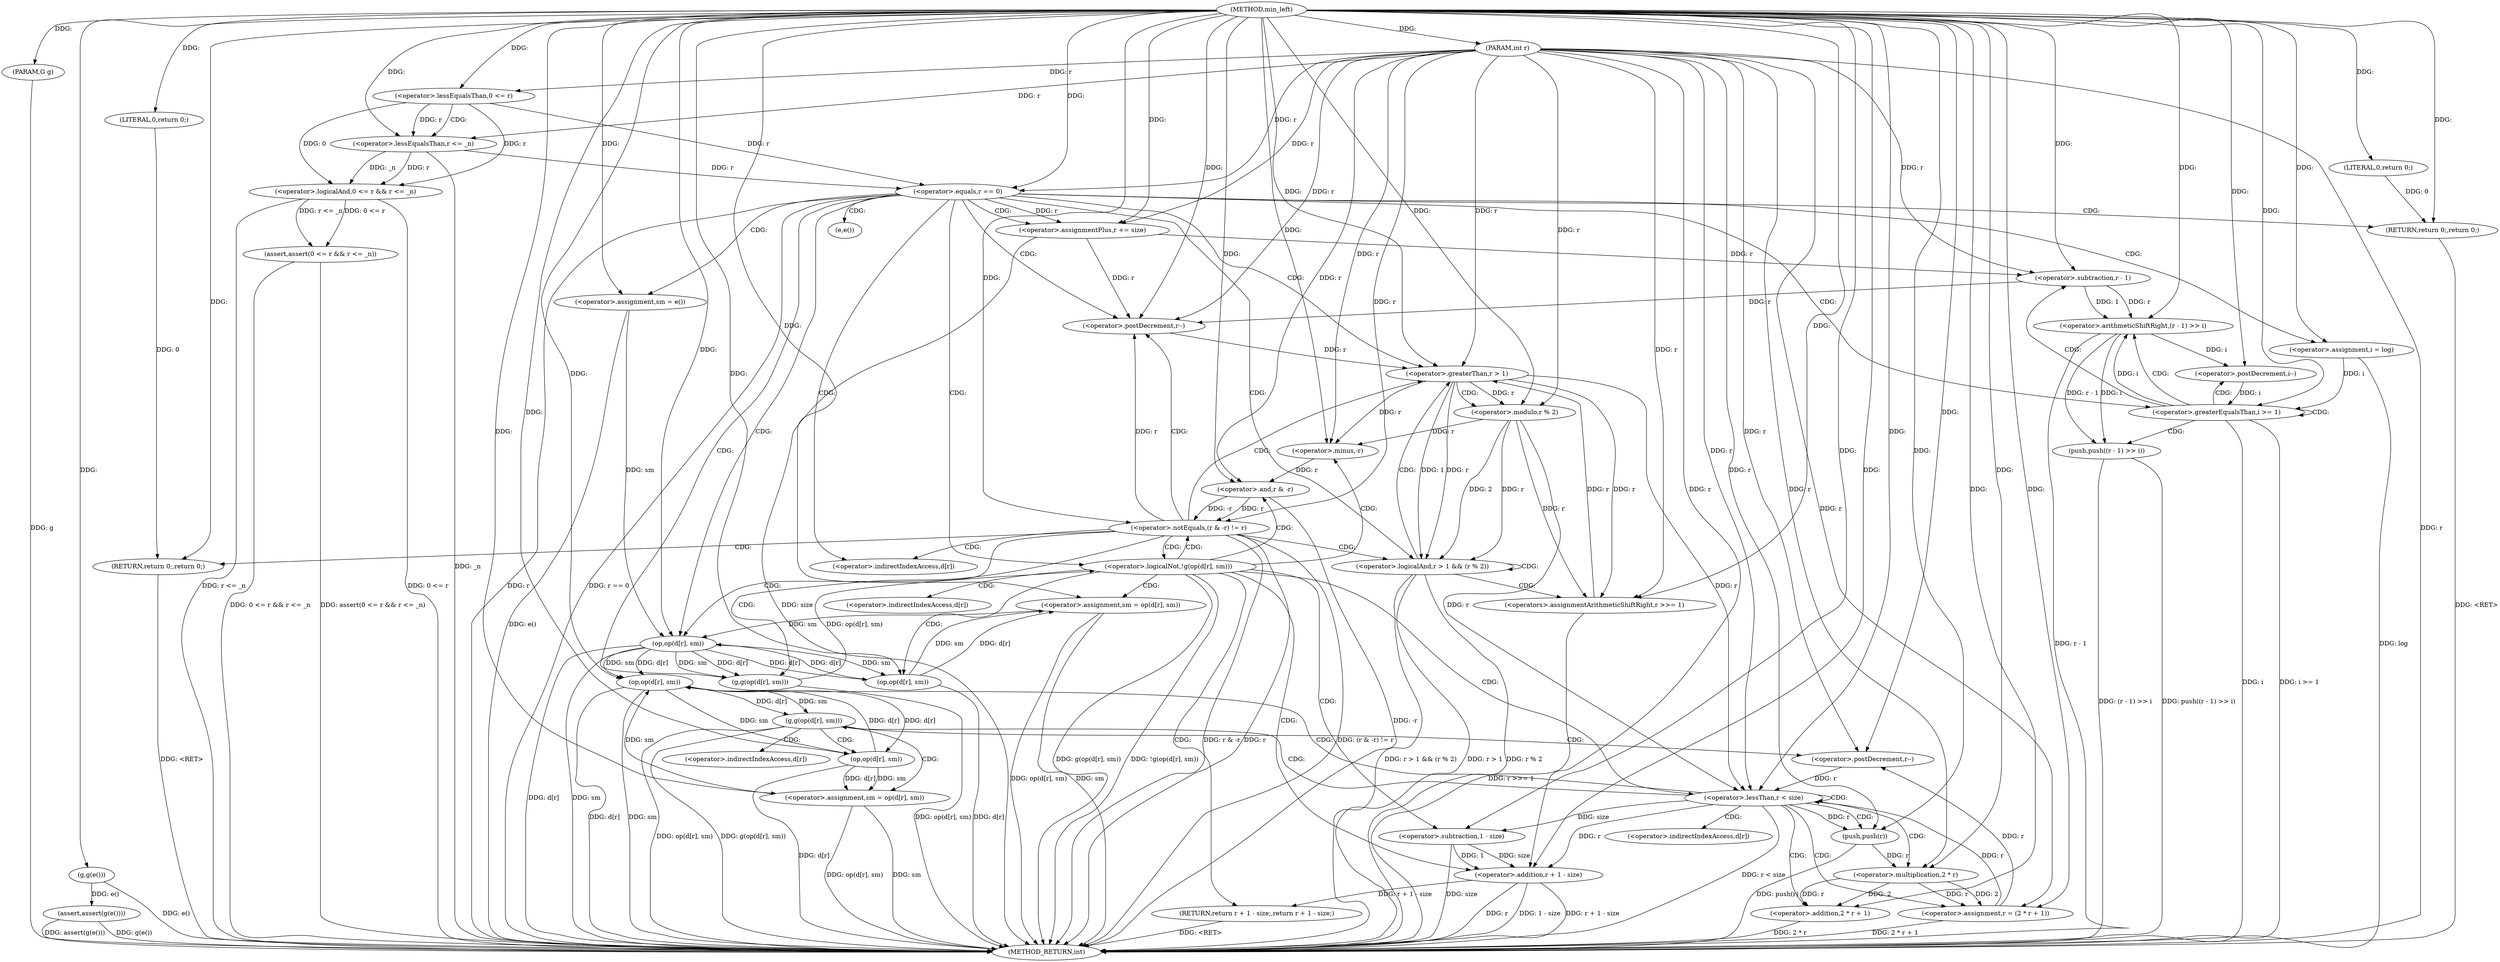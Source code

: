 digraph "min_left" {  
"1003749" [label = "(METHOD,min_left)" ]
"1003869" [label = "(METHOD_RETURN,int)" ]
"1003750" [label = "(PARAM,int r)" ]
"1003751" [label = "(PARAM,G g)" ]
"1003753" [label = "(assert,assert(0 <= r && r <= _n))" ]
"1003761" [label = "(assert,assert(g(e())))" ]
"1003770" [label = "(<operator>.assignmentPlus,r += size)" ]
"1003790" [label = "(<operator>.assignment,sm = e())" ]
"1003867" [label = "(RETURN,return 0;,return 0;)" ]
"1003765" [label = "(<operator>.equals,r == 0)" ]
"1003768" [label = "(RETURN,return 0;,return 0;)" ]
"1003775" [label = "(<operator>.assignment,i = log)" ]
"1003778" [label = "(<operator>.greaterEqualsThan,i >= 1)" ]
"1003781" [label = "(<operator>.postDecrement,i--)" ]
"1003783" [label = "(push,push((r - 1) >> i))" ]
"1003861" [label = "(<operator>.notEquals,(r & -r) != r)" ]
"1003868" [label = "(LITERAL,0,return 0;)" ]
"1003754" [label = "(<operator>.logicalAnd,0 <= r && r <= _n)" ]
"1003762" [label = "(g,g(e()))" ]
"1003769" [label = "(LITERAL,0,return 0;)" ]
"1003795" [label = "(<operator>.postDecrement,r--)" ]
"1003854" [label = "(<operator>.assignment,sm = op(d[r], sm))" ]
"1003755" [label = "(<operator>.lessEqualsThan,0 <= r)" ]
"1003758" [label = "(<operator>.lessEqualsThan,r <= _n)" ]
"1003784" [label = "(<operator>.arithmeticShiftRight,(r - 1) >> i)" ]
"1003798" [label = "(<operator>.logicalAnd,r > 1 && (r % 2))" ]
"1003805" [label = "(<operators>.assignmentArithmeticShiftRight,r >>= 1)" ]
"1003809" [label = "(<operator>.logicalNot,!g(op(d[r], sm)))" ]
"1003862" [label = "(<operator>.and,r & -r)" ]
"1003785" [label = "(<operator>.subtraction,r - 1)" ]
"1003848" [label = "(RETURN,return r + 1 - size;,return r + 1 - size;)" ]
"1003856" [label = "(op,op(d[r], sm))" ]
"1003864" [label = "(<operator>.minus,-r)" ]
"1003799" [label = "(<operator>.greaterThan,r > 1)" ]
"1003802" [label = "(<operator>.modulo,r % 2)" ]
"1003810" [label = "(g,g(op(d[r], sm)))" ]
"1003818" [label = "(<operator>.lessThan,r < size)" ]
"1003849" [label = "(<operator>.addition,r + 1 - size)" ]
"1003811" [label = "(op,op(d[r], sm))" ]
"1003822" [label = "(push,push(r))" ]
"1003824" [label = "(<operator>.assignment,r = (2 * r + 1))" ]
"1003832" [label = "(g,g(op(d[r], sm)))" ]
"1003851" [label = "(<operator>.subtraction,1 - size)" ]
"1003826" [label = "(<operator>.addition,2 * r + 1)" ]
"1003839" [label = "(<operator>.assignment,sm = op(d[r], sm))" ]
"1003846" [label = "(<operator>.postDecrement,r--)" ]
"1003827" [label = "(<operator>.multiplication,2 * r)" ]
"1003833" [label = "(op,op(d[r], sm))" ]
"1003841" [label = "(op,op(d[r], sm))" ]
"1003792" [label = "(e,e())" ]
"1003857" [label = "(<operator>.indirectIndexAccess,d[r])" ]
"1003812" [label = "(<operator>.indirectIndexAccess,d[r])" ]
"1003834" [label = "(<operator>.indirectIndexAccess,d[r])" ]
"1003842" [label = "(<operator>.indirectIndexAccess,d[r])" ]
  "1003867" -> "1003869"  [ label = "DDG: <RET>"] 
  "1003768" -> "1003869"  [ label = "DDG: <RET>"] 
  "1003750" -> "1003869"  [ label = "DDG: r"] 
  "1003751" -> "1003869"  [ label = "DDG: g"] 
  "1003754" -> "1003869"  [ label = "DDG: 0 <= r"] 
  "1003754" -> "1003869"  [ label = "DDG: r <= _n"] 
  "1003753" -> "1003869"  [ label = "DDG: 0 <= r && r <= _n"] 
  "1003753" -> "1003869"  [ label = "DDG: assert(0 <= r && r <= _n)"] 
  "1003762" -> "1003869"  [ label = "DDG: e()"] 
  "1003761" -> "1003869"  [ label = "DDG: g(e())"] 
  "1003761" -> "1003869"  [ label = "DDG: assert(g(e()))"] 
  "1003765" -> "1003869"  [ label = "DDG: r"] 
  "1003765" -> "1003869"  [ label = "DDG: r == 0"] 
  "1003770" -> "1003869"  [ label = "DDG: size"] 
  "1003778" -> "1003869"  [ label = "DDG: i"] 
  "1003778" -> "1003869"  [ label = "DDG: i >= 1"] 
  "1003790" -> "1003869"  [ label = "DDG: e()"] 
  "1003798" -> "1003869"  [ label = "DDG: r > 1"] 
  "1003798" -> "1003869"  [ label = "DDG: r % 2"] 
  "1003798" -> "1003869"  [ label = "DDG: r > 1 && (r % 2)"] 
  "1003811" -> "1003869"  [ label = "DDG: d[r]"] 
  "1003811" -> "1003869"  [ label = "DDG: sm"] 
  "1003810" -> "1003869"  [ label = "DDG: op(d[r], sm)"] 
  "1003809" -> "1003869"  [ label = "DDG: g(op(d[r], sm))"] 
  "1003809" -> "1003869"  [ label = "DDG: !g(op(d[r], sm))"] 
  "1003854" -> "1003869"  [ label = "DDG: sm"] 
  "1003856" -> "1003869"  [ label = "DDG: d[r]"] 
  "1003854" -> "1003869"  [ label = "DDG: op(d[r], sm)"] 
  "1003862" -> "1003869"  [ label = "DDG: -r"] 
  "1003861" -> "1003869"  [ label = "DDG: r & -r"] 
  "1003861" -> "1003869"  [ label = "DDG: r"] 
  "1003861" -> "1003869"  [ label = "DDG: (r & -r) != r"] 
  "1003818" -> "1003869"  [ label = "DDG: r < size"] 
  "1003849" -> "1003869"  [ label = "DDG: r"] 
  "1003851" -> "1003869"  [ label = "DDG: size"] 
  "1003849" -> "1003869"  [ label = "DDG: 1 - size"] 
  "1003849" -> "1003869"  [ label = "DDG: r + 1 - size"] 
  "1003822" -> "1003869"  [ label = "DDG: push(r)"] 
  "1003826" -> "1003869"  [ label = "DDG: 2 * r"] 
  "1003824" -> "1003869"  [ label = "DDG: 2 * r + 1"] 
  "1003833" -> "1003869"  [ label = "DDG: d[r]"] 
  "1003833" -> "1003869"  [ label = "DDG: sm"] 
  "1003832" -> "1003869"  [ label = "DDG: op(d[r], sm)"] 
  "1003832" -> "1003869"  [ label = "DDG: g(op(d[r], sm))"] 
  "1003839" -> "1003869"  [ label = "DDG: sm"] 
  "1003841" -> "1003869"  [ label = "DDG: d[r]"] 
  "1003839" -> "1003869"  [ label = "DDG: op(d[r], sm)"] 
  "1003805" -> "1003869"  [ label = "DDG: r >>= 1"] 
  "1003784" -> "1003869"  [ label = "DDG: r - 1"] 
  "1003783" -> "1003869"  [ label = "DDG: (r - 1) >> i"] 
  "1003783" -> "1003869"  [ label = "DDG: push((r - 1) >> i)"] 
  "1003848" -> "1003869"  [ label = "DDG: <RET>"] 
  "1003758" -> "1003869"  [ label = "DDG: _n"] 
  "1003775" -> "1003869"  [ label = "DDG: log"] 
  "1003749" -> "1003750"  [ label = "DDG: "] 
  "1003749" -> "1003751"  [ label = "DDG: "] 
  "1003749" -> "1003770"  [ label = "DDG: "] 
  "1003749" -> "1003790"  [ label = "DDG: "] 
  "1003868" -> "1003867"  [ label = "DDG: 0"] 
  "1003749" -> "1003867"  [ label = "DDG: "] 
  "1003754" -> "1003753"  [ label = "DDG: r <= _n"] 
  "1003754" -> "1003753"  [ label = "DDG: 0 <= r"] 
  "1003762" -> "1003761"  [ label = "DDG: e()"] 
  "1003769" -> "1003768"  [ label = "DDG: 0"] 
  "1003749" -> "1003768"  [ label = "DDG: "] 
  "1003765" -> "1003770"  [ label = "DDG: r"] 
  "1003750" -> "1003770"  [ label = "DDG: r"] 
  "1003749" -> "1003775"  [ label = "DDG: "] 
  "1003749" -> "1003868"  [ label = "DDG: "] 
  "1003755" -> "1003754"  [ label = "DDG: 0"] 
  "1003755" -> "1003754"  [ label = "DDG: r"] 
  "1003758" -> "1003754"  [ label = "DDG: _n"] 
  "1003758" -> "1003754"  [ label = "DDG: r"] 
  "1003749" -> "1003762"  [ label = "DDG: "] 
  "1003755" -> "1003765"  [ label = "DDG: r"] 
  "1003758" -> "1003765"  [ label = "DDG: r"] 
  "1003750" -> "1003765"  [ label = "DDG: r"] 
  "1003749" -> "1003765"  [ label = "DDG: "] 
  "1003749" -> "1003769"  [ label = "DDG: "] 
  "1003775" -> "1003778"  [ label = "DDG: i"] 
  "1003781" -> "1003778"  [ label = "DDG: i"] 
  "1003749" -> "1003778"  [ label = "DDG: "] 
  "1003784" -> "1003781"  [ label = "DDG: i"] 
  "1003749" -> "1003781"  [ label = "DDG: "] 
  "1003784" -> "1003783"  [ label = "DDG: i"] 
  "1003784" -> "1003783"  [ label = "DDG: r - 1"] 
  "1003856" -> "1003854"  [ label = "DDG: sm"] 
  "1003856" -> "1003854"  [ label = "DDG: d[r]"] 
  "1003862" -> "1003861"  [ label = "DDG: r"] 
  "1003862" -> "1003861"  [ label = "DDG: -r"] 
  "1003750" -> "1003861"  [ label = "DDG: r"] 
  "1003749" -> "1003861"  [ label = "DDG: "] 
  "1003749" -> "1003755"  [ label = "DDG: "] 
  "1003750" -> "1003755"  [ label = "DDG: r"] 
  "1003755" -> "1003758"  [ label = "DDG: r"] 
  "1003750" -> "1003758"  [ label = "DDG: r"] 
  "1003749" -> "1003758"  [ label = "DDG: "] 
  "1003785" -> "1003784"  [ label = "DDG: 1"] 
  "1003785" -> "1003784"  [ label = "DDG: r"] 
  "1003778" -> "1003784"  [ label = "DDG: i"] 
  "1003749" -> "1003784"  [ label = "DDG: "] 
  "1003770" -> "1003795"  [ label = "DDG: r"] 
  "1003861" -> "1003795"  [ label = "DDG: r"] 
  "1003785" -> "1003795"  [ label = "DDG: r"] 
  "1003750" -> "1003795"  [ label = "DDG: r"] 
  "1003749" -> "1003795"  [ label = "DDG: "] 
  "1003749" -> "1003854"  [ label = "DDG: "] 
  "1003864" -> "1003862"  [ label = "DDG: r"] 
  "1003750" -> "1003862"  [ label = "DDG: r"] 
  "1003749" -> "1003862"  [ label = "DDG: "] 
  "1003770" -> "1003785"  [ label = "DDG: r"] 
  "1003750" -> "1003785"  [ label = "DDG: r"] 
  "1003749" -> "1003785"  [ label = "DDG: "] 
  "1003799" -> "1003798"  [ label = "DDG: r"] 
  "1003799" -> "1003798"  [ label = "DDG: 1"] 
  "1003802" -> "1003798"  [ label = "DDG: r"] 
  "1003802" -> "1003798"  [ label = "DDG: 2"] 
  "1003799" -> "1003805"  [ label = "DDG: r"] 
  "1003802" -> "1003805"  [ label = "DDG: r"] 
  "1003750" -> "1003805"  [ label = "DDG: r"] 
  "1003749" -> "1003805"  [ label = "DDG: "] 
  "1003810" -> "1003809"  [ label = "DDG: op(d[r], sm)"] 
  "1003849" -> "1003848"  [ label = "DDG: r + 1 - size"] 
  "1003811" -> "1003856"  [ label = "DDG: d[r]"] 
  "1003811" -> "1003856"  [ label = "DDG: sm"] 
  "1003749" -> "1003856"  [ label = "DDG: "] 
  "1003799" -> "1003864"  [ label = "DDG: r"] 
  "1003802" -> "1003864"  [ label = "DDG: r"] 
  "1003750" -> "1003864"  [ label = "DDG: r"] 
  "1003749" -> "1003864"  [ label = "DDG: "] 
  "1003795" -> "1003799"  [ label = "DDG: r"] 
  "1003805" -> "1003799"  [ label = "DDG: r"] 
  "1003750" -> "1003799"  [ label = "DDG: r"] 
  "1003749" -> "1003799"  [ label = "DDG: "] 
  "1003799" -> "1003802"  [ label = "DDG: r"] 
  "1003750" -> "1003802"  [ label = "DDG: r"] 
  "1003749" -> "1003802"  [ label = "DDG: "] 
  "1003811" -> "1003810"  [ label = "DDG: sm"] 
  "1003811" -> "1003810"  [ label = "DDG: d[r]"] 
  "1003851" -> "1003849"  [ label = "DDG: size"] 
  "1003851" -> "1003849"  [ label = "DDG: 1"] 
  "1003818" -> "1003849"  [ label = "DDG: r"] 
  "1003750" -> "1003849"  [ label = "DDG: r"] 
  "1003749" -> "1003849"  [ label = "DDG: "] 
  "1003856" -> "1003811"  [ label = "DDG: d[r]"] 
  "1003790" -> "1003811"  [ label = "DDG: sm"] 
  "1003854" -> "1003811"  [ label = "DDG: sm"] 
  "1003749" -> "1003811"  [ label = "DDG: "] 
  "1003799" -> "1003818"  [ label = "DDG: r"] 
  "1003802" -> "1003818"  [ label = "DDG: r"] 
  "1003824" -> "1003818"  [ label = "DDG: r"] 
  "1003846" -> "1003818"  [ label = "DDG: r"] 
  "1003750" -> "1003818"  [ label = "DDG: r"] 
  "1003749" -> "1003818"  [ label = "DDG: "] 
  "1003749" -> "1003824"  [ label = "DDG: "] 
  "1003827" -> "1003824"  [ label = "DDG: r"] 
  "1003827" -> "1003824"  [ label = "DDG: 2"] 
  "1003818" -> "1003822"  [ label = "DDG: r"] 
  "1003750" -> "1003822"  [ label = "DDG: r"] 
  "1003749" -> "1003822"  [ label = "DDG: "] 
  "1003750" -> "1003824"  [ label = "DDG: r"] 
  "1003749" -> "1003851"  [ label = "DDG: "] 
  "1003818" -> "1003851"  [ label = "DDG: size"] 
  "1003827" -> "1003826"  [ label = "DDG: r"] 
  "1003827" -> "1003826"  [ label = "DDG: 2"] 
  "1003749" -> "1003826"  [ label = "DDG: "] 
  "1003833" -> "1003832"  [ label = "DDG: sm"] 
  "1003833" -> "1003832"  [ label = "DDG: d[r]"] 
  "1003841" -> "1003839"  [ label = "DDG: d[r]"] 
  "1003841" -> "1003839"  [ label = "DDG: sm"] 
  "1003749" -> "1003827"  [ label = "DDG: "] 
  "1003822" -> "1003827"  [ label = "DDG: r"] 
  "1003750" -> "1003827"  [ label = "DDG: r"] 
  "1003811" -> "1003833"  [ label = "DDG: d[r]"] 
  "1003841" -> "1003833"  [ label = "DDG: d[r]"] 
  "1003811" -> "1003833"  [ label = "DDG: sm"] 
  "1003839" -> "1003833"  [ label = "DDG: sm"] 
  "1003749" -> "1003833"  [ label = "DDG: "] 
  "1003749" -> "1003839"  [ label = "DDG: "] 
  "1003824" -> "1003846"  [ label = "DDG: r"] 
  "1003750" -> "1003846"  [ label = "DDG: r"] 
  "1003749" -> "1003846"  [ label = "DDG: "] 
  "1003833" -> "1003841"  [ label = "DDG: d[r]"] 
  "1003833" -> "1003841"  [ label = "DDG: sm"] 
  "1003749" -> "1003841"  [ label = "DDG: "] 
  "1003765" -> "1003792"  [ label = "CDG: "] 
  "1003765" -> "1003811"  [ label = "CDG: "] 
  "1003765" -> "1003768"  [ label = "CDG: "] 
  "1003765" -> "1003798"  [ label = "CDG: "] 
  "1003765" -> "1003799"  [ label = "CDG: "] 
  "1003765" -> "1003790"  [ label = "CDG: "] 
  "1003765" -> "1003812"  [ label = "CDG: "] 
  "1003765" -> "1003775"  [ label = "CDG: "] 
  "1003765" -> "1003809"  [ label = "CDG: "] 
  "1003765" -> "1003770"  [ label = "CDG: "] 
  "1003765" -> "1003795"  [ label = "CDG: "] 
  "1003765" -> "1003778"  [ label = "CDG: "] 
  "1003765" -> "1003810"  [ label = "CDG: "] 
  "1003778" -> "1003784"  [ label = "CDG: "] 
  "1003778" -> "1003781"  [ label = "CDG: "] 
  "1003778" -> "1003785"  [ label = "CDG: "] 
  "1003778" -> "1003783"  [ label = "CDG: "] 
  "1003778" -> "1003778"  [ label = "CDG: "] 
  "1003861" -> "1003811"  [ label = "CDG: "] 
  "1003861" -> "1003798"  [ label = "CDG: "] 
  "1003861" -> "1003799"  [ label = "CDG: "] 
  "1003861" -> "1003867"  [ label = "CDG: "] 
  "1003861" -> "1003812"  [ label = "CDG: "] 
  "1003861" -> "1003809"  [ label = "CDG: "] 
  "1003861" -> "1003795"  [ label = "CDG: "] 
  "1003861" -> "1003810"  [ label = "CDG: "] 
  "1003755" -> "1003758"  [ label = "CDG: "] 
  "1003798" -> "1003798"  [ label = "CDG: "] 
  "1003798" -> "1003799"  [ label = "CDG: "] 
  "1003798" -> "1003805"  [ label = "CDG: "] 
  "1003809" -> "1003848"  [ label = "CDG: "] 
  "1003809" -> "1003851"  [ label = "CDG: "] 
  "1003809" -> "1003849"  [ label = "CDG: "] 
  "1003809" -> "1003854"  [ label = "CDG: "] 
  "1003809" -> "1003862"  [ label = "CDG: "] 
  "1003809" -> "1003864"  [ label = "CDG: "] 
  "1003809" -> "1003856"  [ label = "CDG: "] 
  "1003809" -> "1003818"  [ label = "CDG: "] 
  "1003809" -> "1003861"  [ label = "CDG: "] 
  "1003809" -> "1003857"  [ label = "CDG: "] 
  "1003799" -> "1003802"  [ label = "CDG: "] 
  "1003818" -> "1003824"  [ label = "CDG: "] 
  "1003818" -> "1003832"  [ label = "CDG: "] 
  "1003818" -> "1003822"  [ label = "CDG: "] 
  "1003818" -> "1003833"  [ label = "CDG: "] 
  "1003818" -> "1003827"  [ label = "CDG: "] 
  "1003818" -> "1003818"  [ label = "CDG: "] 
  "1003818" -> "1003834"  [ label = "CDG: "] 
  "1003818" -> "1003826"  [ label = "CDG: "] 
  "1003832" -> "1003839"  [ label = "CDG: "] 
  "1003832" -> "1003846"  [ label = "CDG: "] 
  "1003832" -> "1003841"  [ label = "CDG: "] 
  "1003832" -> "1003842"  [ label = "CDG: "] 
}
